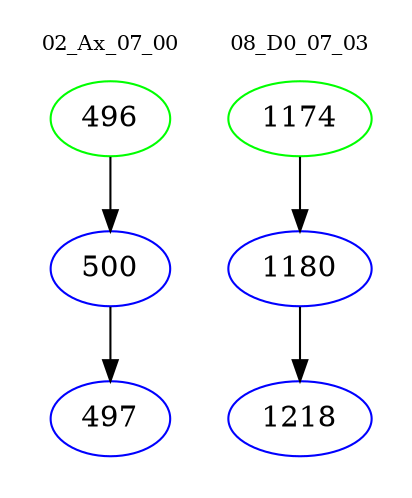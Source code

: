 digraph{
subgraph cluster_0 {
color = white
label = "02_Ax_07_00";
fontsize=10;
T0_496 [label="496", color="green"]
T0_496 -> T0_500 [color="black"]
T0_500 [label="500", color="blue"]
T0_500 -> T0_497 [color="black"]
T0_497 [label="497", color="blue"]
}
subgraph cluster_1 {
color = white
label = "08_D0_07_03";
fontsize=10;
T1_1174 [label="1174", color="green"]
T1_1174 -> T1_1180 [color="black"]
T1_1180 [label="1180", color="blue"]
T1_1180 -> T1_1218 [color="black"]
T1_1218 [label="1218", color="blue"]
}
}
